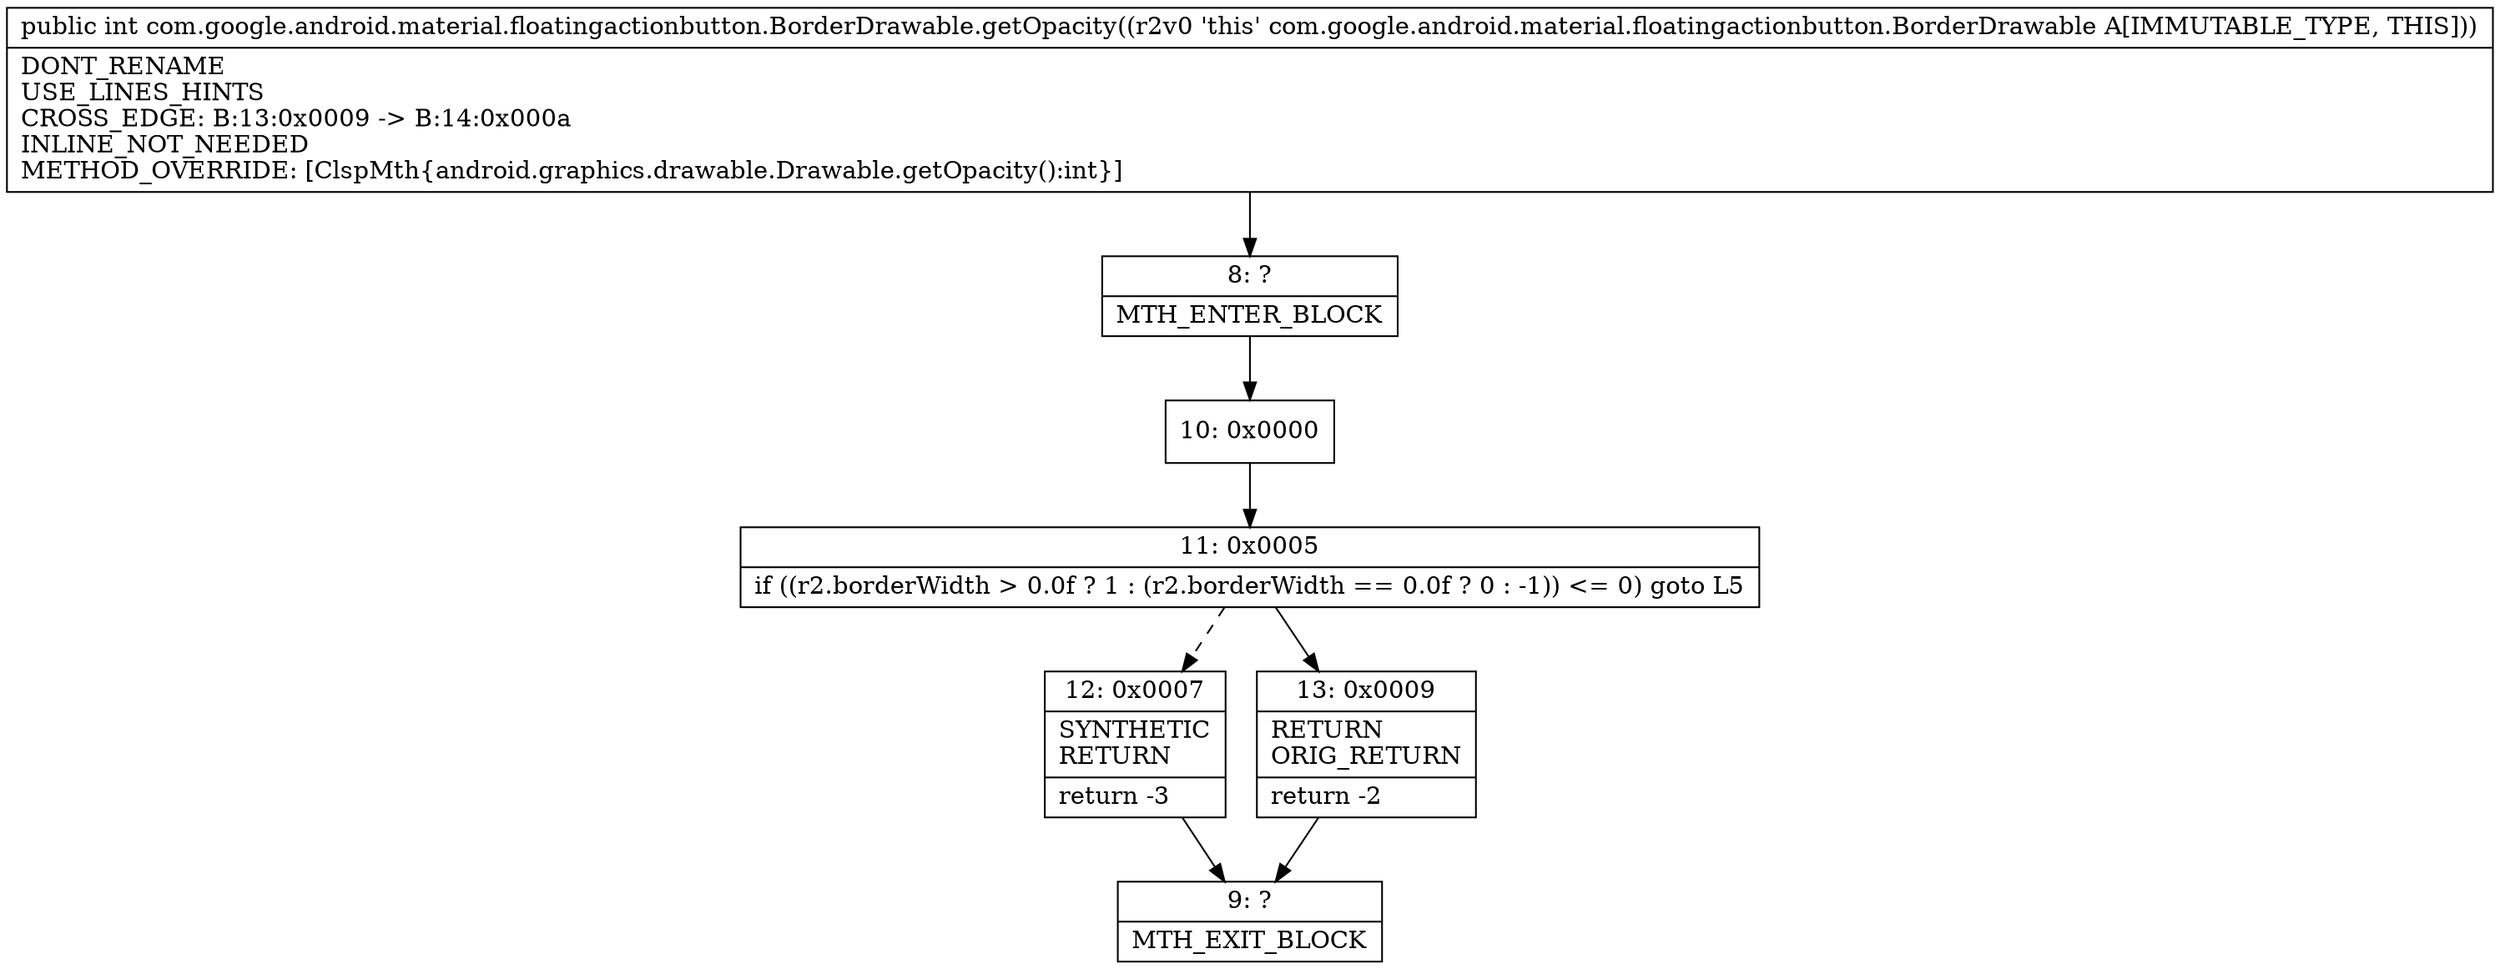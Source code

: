 digraph "CFG forcom.google.android.material.floatingactionbutton.BorderDrawable.getOpacity()I" {
Node_8 [shape=record,label="{8\:\ ?|MTH_ENTER_BLOCK\l}"];
Node_10 [shape=record,label="{10\:\ 0x0000}"];
Node_11 [shape=record,label="{11\:\ 0x0005|if ((r2.borderWidth \> 0.0f ? 1 : (r2.borderWidth == 0.0f ? 0 : \-1)) \<= 0) goto L5\l}"];
Node_12 [shape=record,label="{12\:\ 0x0007|SYNTHETIC\lRETURN\l|return \-3\l}"];
Node_9 [shape=record,label="{9\:\ ?|MTH_EXIT_BLOCK\l}"];
Node_13 [shape=record,label="{13\:\ 0x0009|RETURN\lORIG_RETURN\l|return \-2\l}"];
MethodNode[shape=record,label="{public int com.google.android.material.floatingactionbutton.BorderDrawable.getOpacity((r2v0 'this' com.google.android.material.floatingactionbutton.BorderDrawable A[IMMUTABLE_TYPE, THIS]))  | DONT_RENAME\lUSE_LINES_HINTS\lCROSS_EDGE: B:13:0x0009 \-\> B:14:0x000a\lINLINE_NOT_NEEDED\lMETHOD_OVERRIDE: [ClspMth\{android.graphics.drawable.Drawable.getOpacity():int\}]\l}"];
MethodNode -> Node_8;Node_8 -> Node_10;
Node_10 -> Node_11;
Node_11 -> Node_12[style=dashed];
Node_11 -> Node_13;
Node_12 -> Node_9;
Node_13 -> Node_9;
}

